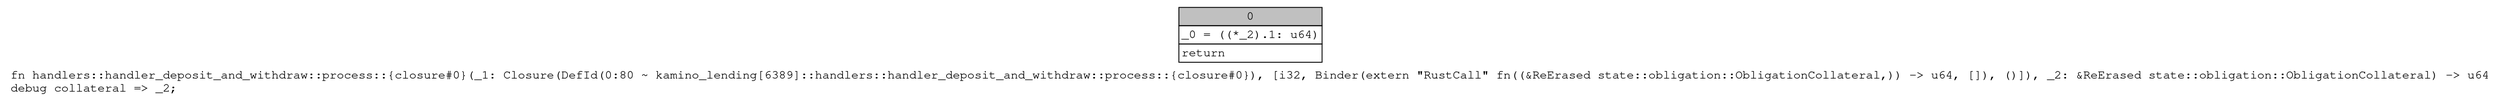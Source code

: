 digraph Mir_0_80 {
    graph [fontname="Courier, monospace"];
    node [fontname="Courier, monospace"];
    edge [fontname="Courier, monospace"];
    label=<fn handlers::handler_deposit_and_withdraw::process::{closure#0}(_1: Closure(DefId(0:80 ~ kamino_lending[6389]::handlers::handler_deposit_and_withdraw::process::{closure#0}), [i32, Binder(extern &quot;RustCall&quot; fn((&amp;ReErased state::obligation::ObligationCollateral,)) -&gt; u64, []), ()]), _2: &amp;ReErased state::obligation::ObligationCollateral) -&gt; u64<br align="left"/>debug collateral =&gt; _2;<br align="left"/>>;
    bb0__0_80 [shape="none", label=<<table border="0" cellborder="1" cellspacing="0"><tr><td bgcolor="gray" align="center" colspan="1">0</td></tr><tr><td align="left" balign="left">_0 = ((*_2).1: u64)<br/></td></tr><tr><td align="left">return</td></tr></table>>];
}
